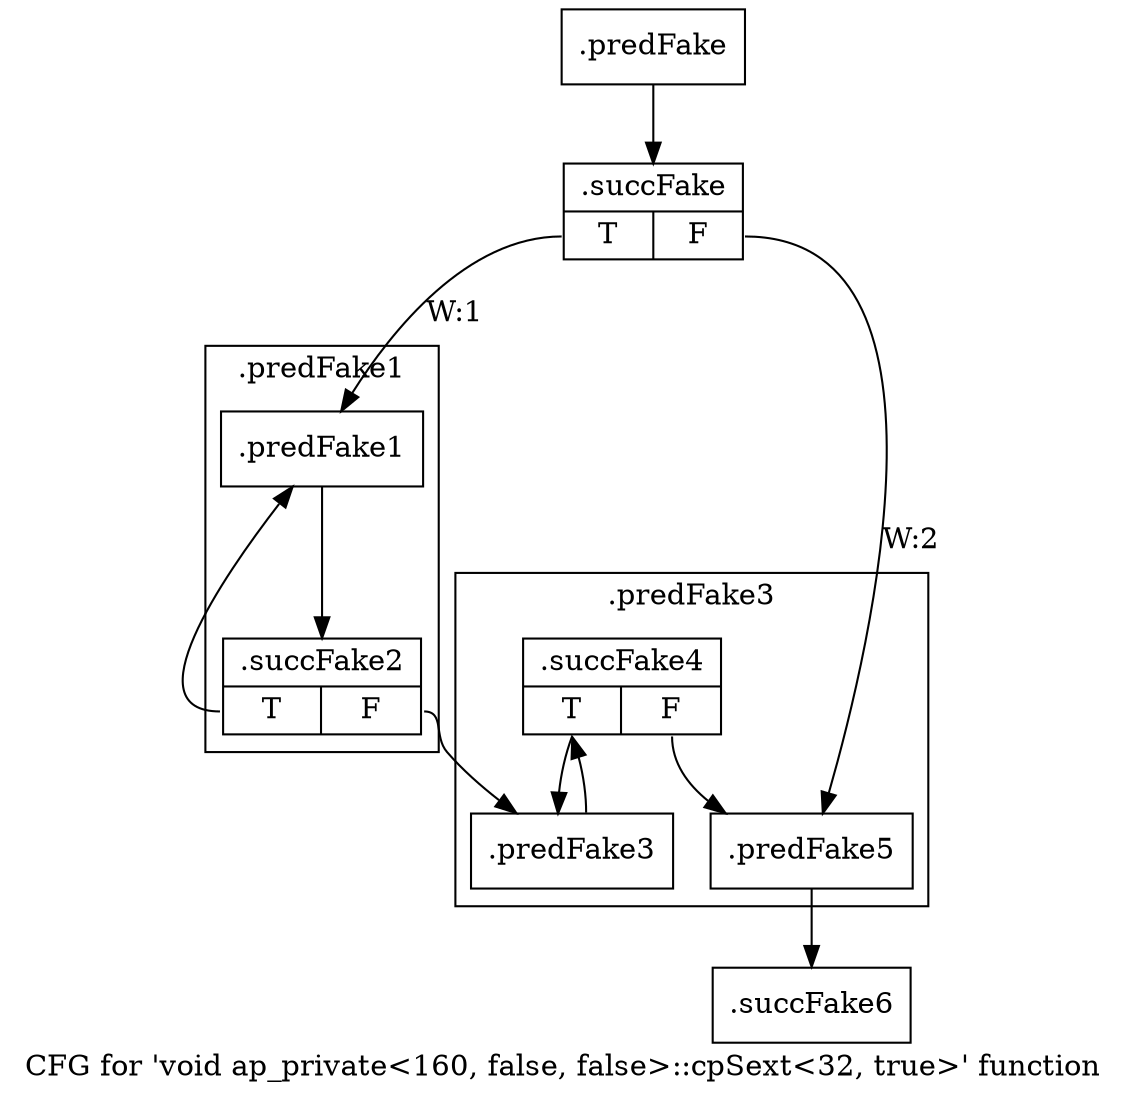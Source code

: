 digraph "CFG for 'void ap_private\<160, false, false\>::cpSext\<32, true\>' function" {
	label="CFG for 'void ap_private\<160, false, false\>::cpSext\<32, true\>' function";

	Node0x588c300 [shape=record,filename="",linenumber="",label="{.predFake}"];
	Node0x588c300 -> Node0x607f770[ callList="" memoryops="" filename="/mnt/xilinx/Vitis_HLS/2021.2/include/etc/ap_private.h" execusionnum="1"];
	Node0x607f770 [shape=record,filename="/mnt/xilinx/Vitis_HLS/2021.2/include/etc/ap_private.h",linenumber="5456",label="{.succFake|{<s0>T|<s1>F}}"];
	Node0x607f770:s0 -> Node0x588cea0[label="W:1" callList="" memoryops="" filename="/mnt/xilinx/Vitis_HLS/2021.2/include/etc/ap_private.h" execusionnum="0"];
	Node0x607f770:s1 -> Node0x588d120[label="W:2" callList="" memoryops="" filename="/mnt/xilinx/Vitis_HLS/2021.2/include/etc/ap_private.h" execusionnum="1"];
	Node0x588d120 [shape=record,filename="/mnt/xilinx/Vitis_HLS/2021.2/include/etc/ap_private.h",linenumber="5484",label="{.predFake5}"];
	Node0x588d120 -> Node0x6058110[ callList="" memoryops="" filename="/mnt/xilinx/Vitis_HLS/2021.2/include/etc/ap_private.h" execusionnum="0"];
	Node0x6058110 [shape=record,filename="/mnt/xilinx/Vitis_HLS/2021.2/include/etc/ap_private.h",linenumber="5484",label="{.succFake6}"];
subgraph cluster_0 {
	label=".predFake3";
	tripcount="0";
	invocationtime="-1";

	Node0x588cfe0 [shape=record,filename="/mnt/xilinx/Vitis_HLS/2021.2/include/etc/ap_private.h",linenumber="5480",label="{.predFake3}"];
	Node0x588cfe0 -> Node0x6057f50[ callList="" memoryops="" filename="/mnt/xilinx/Vitis_HLS/2021.2/include/etc/ap_private.h" execusionnum="0"];
	Node0x6057f50 [shape=record,filename="/mnt/xilinx/Vitis_HLS/2021.2/include/etc/ap_private.h",linenumber="5480",label="{.succFake4|{<s0>T|<s1>F}}"];
	Node0x6057f50:s0 -> Node0x588cfe0[ callList="" memoryops="" filename="/mnt/xilinx/Vitis_HLS/2021.2/include/etc/ap_private.h" execusionnum="0"];
	Node0x6057f50:s1 -> Node0x588d120[ callList="" memoryops="" filename="/mnt/xilinx/Vitis_HLS/2021.2/include/etc/ap_private.h" execusionnum="0"];
}
subgraph cluster_1 {
	label=".predFake1";
	tripcount="0";
	invocationtime="1";

	Node0x588cea0 [shape=record,filename="/mnt/xilinx/Vitis_HLS/2021.2/include/etc/ap_private.h",linenumber="5478",label="{.predFake1}"];
	Node0x588cea0 -> Node0x6057d90[ callList="" memoryops="" filename="/mnt/xilinx/Vitis_HLS/2021.2/include/etc/ap_private.h" execusionnum="0"];
	Node0x6057d90 [shape=record,filename="/mnt/xilinx/Vitis_HLS/2021.2/include/etc/ap_private.h",linenumber="5478",label="{.succFake2|{<s0>T|<s1>F}}"];
	Node0x6057d90:s0 -> Node0x588cea0[ callList="" memoryops="" filename="/mnt/xilinx/Vitis_HLS/2021.2/include/etc/ap_private.h" execusionnum="0"];
	Node0x6057d90:s1 -> Node0x588cfe0[ callList="" memoryops="" filename="/mnt/xilinx/Vitis_HLS/2021.2/include/etc/ap_private.h" execusionnum="0"];
}
}
